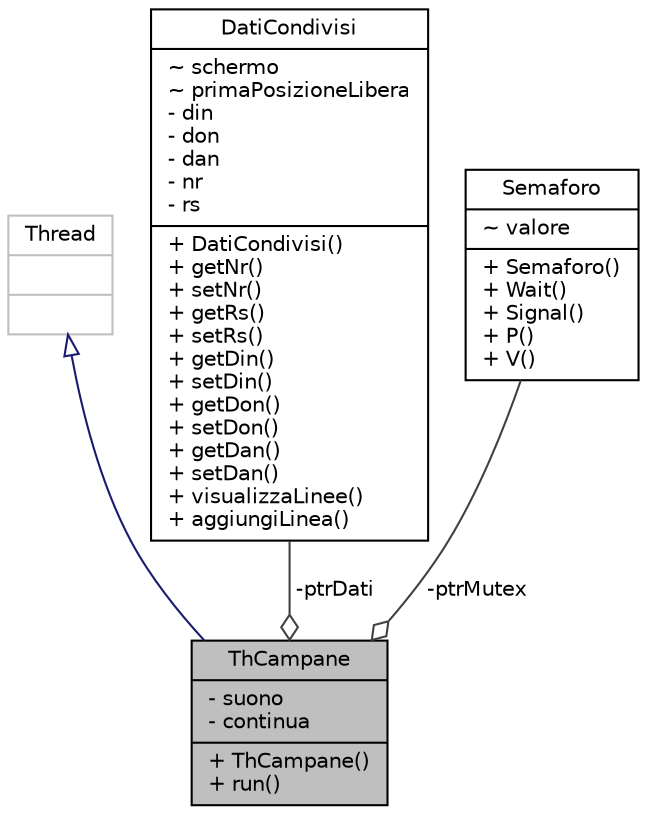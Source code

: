 digraph "ThCampane"
{
 // INTERACTIVE_SVG=YES
  edge [fontname="Helvetica",fontsize="10",labelfontname="Helvetica",labelfontsize="10"];
  node [fontname="Helvetica",fontsize="10",shape=record];
  Node2 [label="{ThCampane\n|- suono\l- continua\l|+ ThCampane()\l+ run()\l}",height=0.2,width=0.4,color="black", fillcolor="grey75", style="filled", fontcolor="black"];
  Node3 -> Node2 [dir="back",color="midnightblue",fontsize="10",style="solid",arrowtail="onormal",fontname="Helvetica"];
  Node3 [label="{Thread\n||}",height=0.2,width=0.4,color="grey75", fillcolor="white", style="filled"];
  Node4 -> Node2 [color="grey25",fontsize="10",style="solid",label=" -ptrDati" ,arrowhead="odiamond",fontname="Helvetica"];
  Node4 [label="{DatiCondivisi\n|~ schermo\l~ primaPosizioneLibera\l- din\l- don\l- dan\l- nr\l- rs\l|+ DatiCondivisi()\l+ getNr()\l+ setNr()\l+ getRs()\l+ setRs()\l+ getDin()\l+ setDin()\l+ getDon()\l+ setDon()\l+ getDan()\l+ setDan()\l+ visualizzaLinee()\l+ aggiungiLinea()\l}",height=0.2,width=0.4,color="black", fillcolor="white", style="filled",URL="$classcampane_1_1_dati_condivisi.html",tooltip="Classe DatiCondivisi, meemorizza e restituisce il numero di rintocchi di ogni campana. "];
  Node5 -> Node2 [color="grey25",fontsize="10",style="solid",label=" -ptrMutex" ,arrowhead="odiamond",fontname="Helvetica"];
  Node5 [label="{Semaforo\n|~ valore\l|+ Semaforo()\l+ Wait()\l+ Signal()\l+ P()\l+ V()\l}",height=0.2,width=0.4,color="black", fillcolor="white", style="filled",URL="$classcampane_1_1_semaforo.html"];
}
